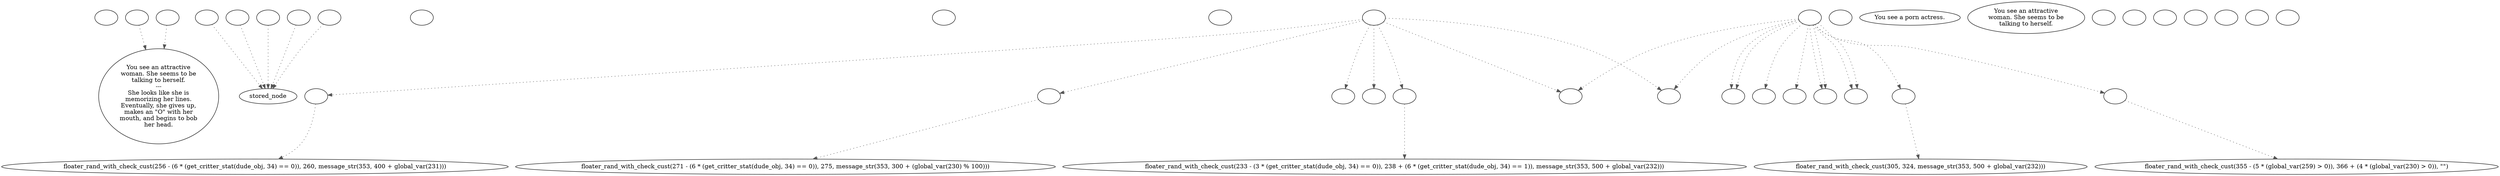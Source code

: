 digraph ncActres {
  "checkPartyMembersNearDoor" [style=filled       fillcolor="#FFFFFF"       color="#000000"]
  "checkPartyMembersNearDoor" [label=""]
  "ChooseFromList" [style=filled       fillcolor="#FFFFFF"       color="#000000"]
  "ChooseFromList" [label="You see an attractive\nwoman. She seems to be\ntalking to herself.\n---\nShe looks like she is\nmemorizing her lines.\nEventually, she gives up,\nmakes an \"O\" with her\nmouth, and begins to bob\nher head."]
  "CLICK_PREV" [style=filled       fillcolor="#FFFFFF"       color="#000000"]
  "CLICK_PREV" -> "ChooseFromList" [style=dotted color="#555555"]
  "CLICK_PREV" [label=""]
  "CLICK_0" [style=filled       fillcolor="#FFFFFF"       color="#000000"]
  "CLICK_0" -> "stored_node" [style=dotted color="#555555"]
  "CLICK_0" [label=""]
  "CLICK_1" [style=filled       fillcolor="#FFFFFF"       color="#000000"]
  "CLICK_1" -> "stored_node" [style=dotted color="#555555"]
  "CLICK_1" [label=""]
  "CLICK_2" [style=filled       fillcolor="#FFFFFF"       color="#000000"]
  "CLICK_2" -> "stored_node" [style=dotted color="#555555"]
  "CLICK_2" [label=""]
  "CLICK_3" [style=filled       fillcolor="#FFFFFF"       color="#000000"]
  "CLICK_3" -> "stored_node" [style=dotted color="#555555"]
  "CLICK_3" [label=""]
  "CLICK_4" [style=filled       fillcolor="#FFFFFF"       color="#000000"]
  "CLICK_4" -> "stored_node" [style=dotted color="#555555"]
  "CLICK_4" [label=""]
  "CLICK_MORE" [style=filled       fillcolor="#FFFFFF"       color="#000000"]
  "CLICK_MORE" -> "ChooseFromList" [style=dotted color="#555555"]
  "CLICK_MORE" [label=""]
  "start" [style=filled       fillcolor="#FFFFFF"       color="#000000"]
  "start" [label=""]
  "critter_p_proc" [style=filled       fillcolor="#FFFFFF"       color="#000000"]
  "critter_p_proc" [label=""]
  "pickup_p_proc" [style=filled       fillcolor="#FFFFFF"       color="#000000"]
  "pickup_p_proc" [label=""]
  "talk_p_proc" [style=filled       fillcolor="#FFFFFF"       color="#000000"]
  "talk_p_proc" -> "Node002" [style=dotted color="#555555"]
  "talk_p_proc" -> "Node008" [style=dotted color="#555555"]
  "talk_p_proc" -> "Node010" [style=dotted color="#555555"]
  "talk_p_proc" -> "Node012" [style=dotted color="#555555"]
  "talk_p_proc" -> "Node013" [style=dotted color="#555555"]
  "talk_p_proc" -> "Node014" [style=dotted color="#555555"]
  "talk_p_proc" -> "Node001" [style=dotted color="#555555"]
  "talk_p_proc" -> "Node008" [style=dotted color="#555555"]
  "talk_p_proc" -> "Node009" [style=dotted color="#555555"]
  "talk_p_proc" -> "Node011" [style=dotted color="#555555"]
  "talk_p_proc" -> "Node013" [style=dotted color="#555555"]
  "talk_p_proc" -> "Node014" [style=dotted color="#555555"]
  "talk_p_proc" [label=""]
  "destroy_p_proc" [style=filled       fillcolor="#FFFFFF"       color="#000000"]
  "destroy_p_proc" [label=""]
  "look_at_p_proc" [style=filled       fillcolor="#FFFFFF"       color="#000000"]
  "look_at_p_proc" [label="You see a porn actress."]
  "description_p_proc" [style=filled       fillcolor="#FFFFFF"       color="#000000"]
  "description_p_proc" [label="You see an attractive\nwoman. She seems to be\ntalking to herself."]
  "use_skill_on_p_proc" [style=filled       fillcolor="#FFFFFF"       color="#000000"]
  "use_skill_on_p_proc" [label=""]
  "damage_p_proc" [style=filled       fillcolor="#FFFFFF"       color="#000000"]
  "damage_p_proc" [label=""]
  "map_enter_p_proc" [style=filled       fillcolor="#FFFFFF"       color="#000000"]
  "map_enter_p_proc" [label=""]
  "timed_event_p_proc" [style=filled       fillcolor="#FFFFFF"       color="#000000"]
  "timed_event_p_proc" -> "Node002" [style=dotted color="#555555"]
  "timed_event_p_proc" -> "Node001" [style=dotted color="#555555"]
  "timed_event_p_proc" -> "Node003" [style=dotted color="#555555"]
  "timed_event_p_proc" -> "Node004" [style=dotted color="#555555"]
  "timed_event_p_proc" -> "Node005" [style=dotted color="#555555"]
  "timed_event_p_proc" -> "Node006" [style=dotted color="#555555"]
  "timed_event_p_proc" -> "Node007" [style=dotted color="#555555"]
  "timed_event_p_proc" [label=""]
  "map_update_p_proc" [style=filled       fillcolor="#FFFFFF"       color="#000000"]
  "map_update_p_proc" [label=""]
  "Node998" [style=filled       fillcolor="#FFFFFF"       color="#000000"]
  "Node998" [label=""]
  "Node999" [style=filled       fillcolor="#FFFFFF"       color="#000000"]
  "Node999" [label=""]
  "Node001" [style=filled       fillcolor="#FFFFFF"       color="#000000"]
  "Node001" [label=""]
  "Node002" [style=filled       fillcolor="#FFFFFF"       color="#000000"]
  "Node002" [label=""]
  "Node003" [style=filled       fillcolor="#FFFFFF"       color="#000000"]
  "Node003" [label=""]
  "Node004" [style=filled       fillcolor="#FFFFFF"       color="#000000"]
  "Node004" -> "floater_rand_with_check_cust(233 - (3 * (get_critter_stat(dude_obj, 34) == 0)), 238 + (6 * (get_critter_stat(dude_obj, 34) == 1)), message_str(353, 500 + global_var(232)))" [style=dotted color="#555555"]
  "Node004" [label=""]
  "Node005" [style=filled       fillcolor="#FFFFFF"       color="#000000"]
  "Node005" -> "floater_rand_with_check_cust(256 - (6 * (get_critter_stat(dude_obj, 34) == 0)), 260, message_str(353, 400 + global_var(231)))" [style=dotted color="#555555"]
  "Node005" [label=""]
  "Node006" [style=filled       fillcolor="#FFFFFF"       color="#000000"]
  "Node006" -> "floater_rand_with_check_cust(271 - (6 * (get_critter_stat(dude_obj, 34) == 0)), 275, message_str(353, 300 + (global_var(230) % 100)))" [style=dotted color="#555555"]
  "Node006" [label=""]
  "Node007" [style=filled       fillcolor="#FFFFFF"       color="#000000"]
  "Node007" [label=""]
  "Node008" [style=filled       fillcolor="#FFFFFF"       color="#000000"]
  "Node008" [label=""]
  "Node009" [style=filled       fillcolor="#FFFFFF"       color="#000000"]
  "Node009" -> "floater_rand_with_check_cust(305, 324, message_str(353, 500 + global_var(232)))" [style=dotted color="#555555"]
  "Node009" [label=""]
  "Node010" [style=filled       fillcolor="#FFFFFF"       color="#000000"]
  "Node010" [label=""]
  "Node011" [style=filled       fillcolor="#FFFFFF"       color="#000000"]
  "Node011" -> "floater_rand_with_check_cust(355 - (5 * (global_var(259) > 0)), 366 + (4 * (global_var(230) > 0)), \"\")" [style=dotted color="#555555"]
  "Node011" [label=""]
  "Node012" [style=filled       fillcolor="#FFFFFF"       color="#000000"]
  "Node012" [label=""]
  "Node013" [style=filled       fillcolor="#FFFFFF"       color="#000000"]
  "Node013" [label=""]
  "Node014" [style=filled       fillcolor="#FFFFFF"       color="#000000"]
  "Node014" [label=""]
  "floater_rand_with_check_cust" [style=filled       fillcolor="#FFFFFF"       color="#000000"]
  "floater_rand_with_check_cust" [label=""]
}